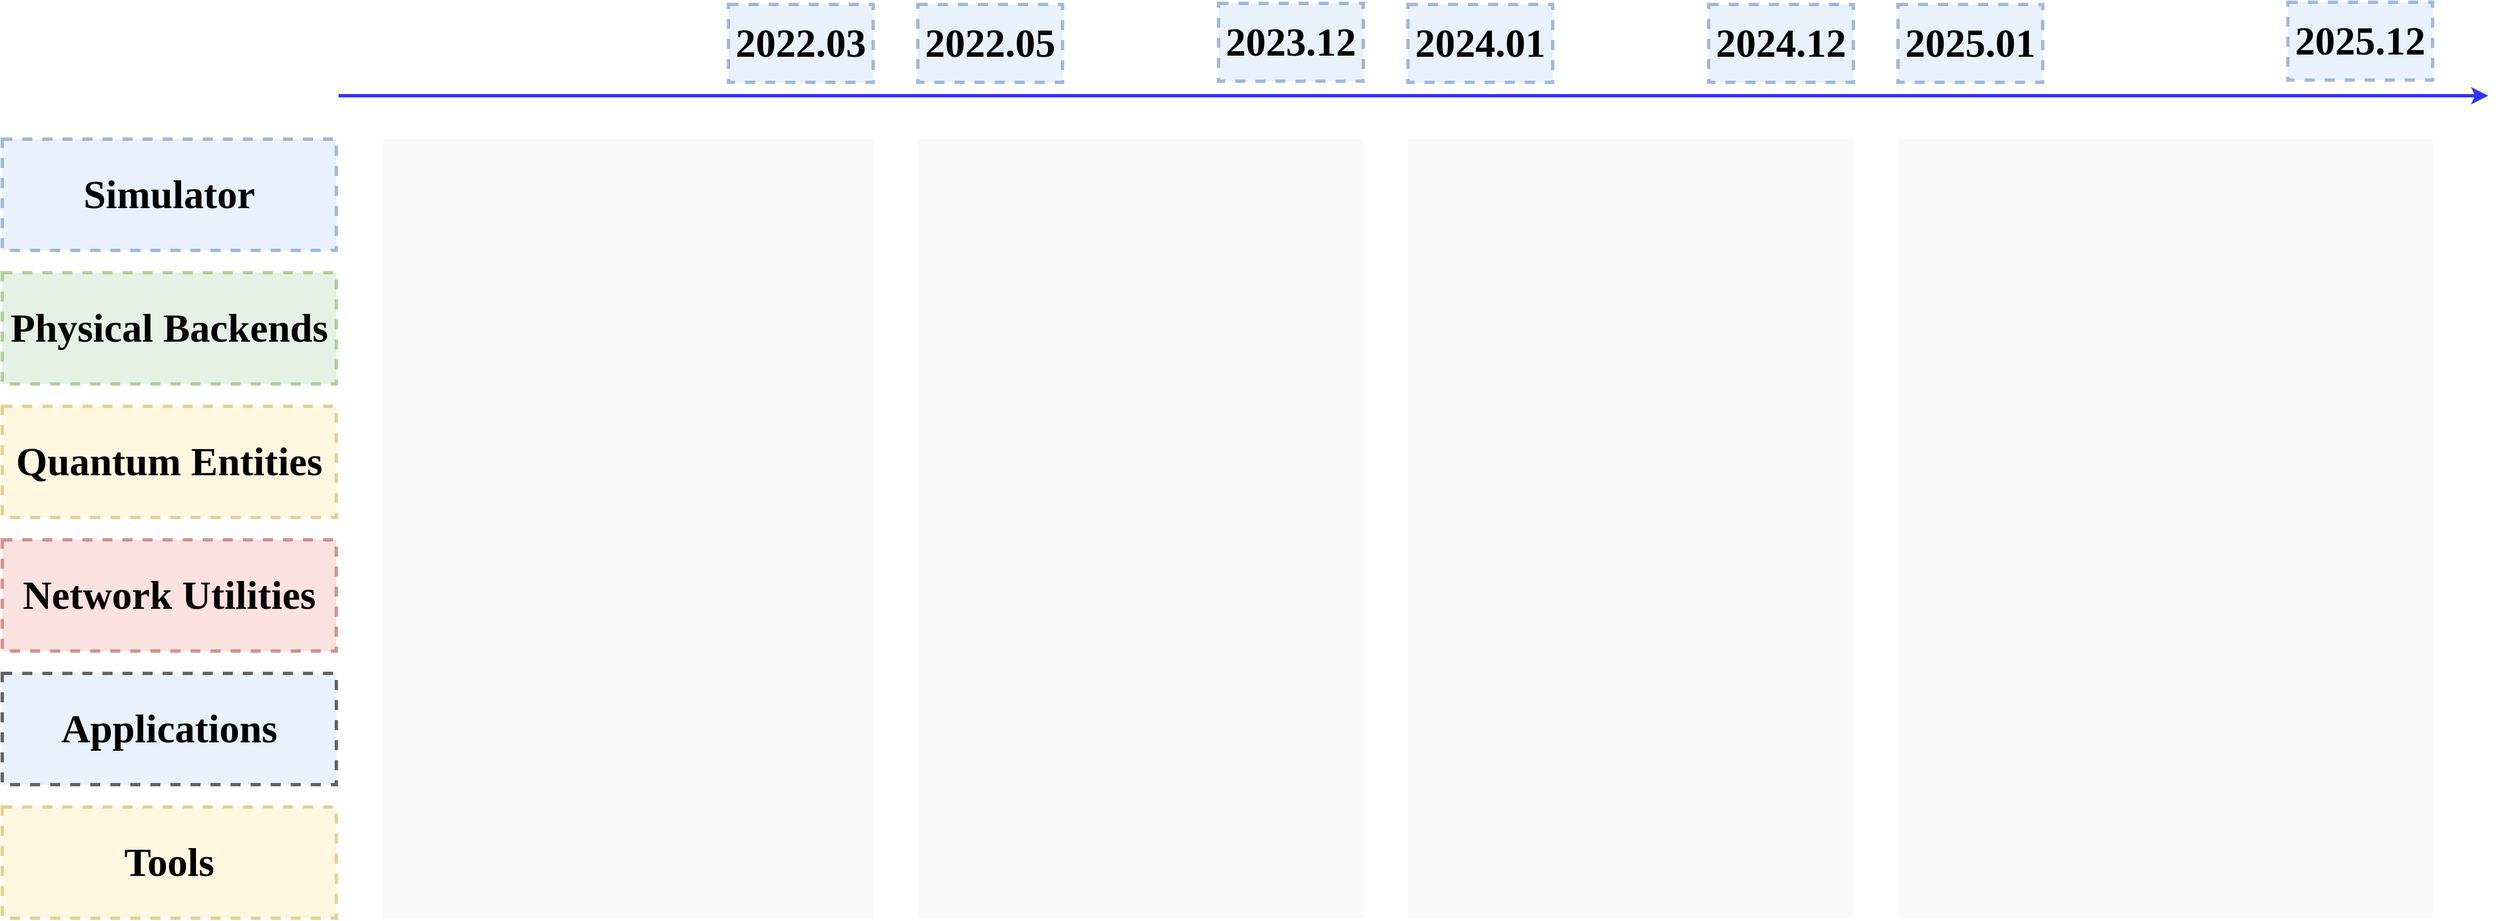 <mxfile version="25.0.3">
  <diagram name="Page-1" id="12e1b939-464a-85fe-373e-61e167be1490">
    <mxGraphModel dx="4057.5" dy="1240" grid="1" gridSize="10" guides="1" tooltips="1" connect="1" arrows="1" fold="1" page="1" pageScale="1.5" pageWidth="1169" pageHeight="826" background="none" math="0" shadow="0">
      <root>
        <mxCell id="0" />
        <mxCell id="1" parent="0" />
        <mxCell id="sJ7baZli-LUsm7lm-XYr-1" value="&lt;font style=&quot;font-size: 36px;&quot;&gt;Simulator&lt;/font&gt;" style="rounded=0;whiteSpace=wrap;html=1;fillColor=#dae8fc;strokeColor=#6c8ebf;opacity=60;labelPosition=center;verticalLabelPosition=middle;align=center;verticalAlign=middle;fontFamily=Times New Roman;fontSize=20;dashed=1;strokeWidth=3;fontStyle=1" parent="1" vertex="1">
          <mxGeometry x="-1102" y="279" width="300" height="100" as="geometry" />
        </mxCell>
        <mxCell id="sJ7baZli-LUsm7lm-XYr-2" value="" style="rounded=0;whiteSpace=wrap;html=1;fillColor=#f5f5f5;fontColor=#333333;strokeColor=none;gradientColor=none;opacity=60;labelPosition=center;verticalLabelPosition=middle;align=center;verticalAlign=middle;fontFamily=Times New Roman;fontSize=20;" parent="1" vertex="1">
          <mxGeometry x="-760" y="279" width="440" height="700" as="geometry" />
        </mxCell>
        <mxCell id="sJ7baZli-LUsm7lm-XYr-3" value="" style="rounded=0;whiteSpace=wrap;html=1;fillColor=#f5f5f5;fontColor=#333333;strokeColor=none;gradientColor=none;opacity=60;labelPosition=center;verticalLabelPosition=middle;align=center;verticalAlign=middle;fontFamily=Times New Roman;fontSize=20;" parent="1" vertex="1">
          <mxGeometry x="160" y="279" width="400" height="700" as="geometry" />
        </mxCell>
        <mxCell id="sJ7baZli-LUsm7lm-XYr-4" value="" style="rounded=0;whiteSpace=wrap;html=1;fillColor=#f5f5f5;fontColor=#333333;strokeColor=none;gradientColor=none;opacity=60;labelPosition=center;verticalLabelPosition=middle;align=center;verticalAlign=middle;fontFamily=Times New Roman;fontSize=20;" parent="1" vertex="1">
          <mxGeometry x="-280" y="279" width="400" height="700" as="geometry" />
        </mxCell>
        <mxCell id="9zjzxFCtPWCpPwQ-u-JS-1" value="" style="endArrow=classic;html=1;rounded=0;strokeColor=#3333FF;strokeWidth=3;" edge="1" parent="1">
          <mxGeometry width="50" height="50" relative="1" as="geometry">
            <mxPoint x="-800" y="240" as="sourcePoint" />
            <mxPoint x="1130" y="240" as="targetPoint" />
          </mxGeometry>
        </mxCell>
        <mxCell id="9zjzxFCtPWCpPwQ-u-JS-3" value="&lt;font style=&quot;font-size: 36px;&quot;&gt;Applications&lt;/font&gt;" style="rounded=0;whiteSpace=wrap;html=1;fillColor=#dae8fc;strokeColor=default;opacity=60;labelPosition=center;verticalLabelPosition=middle;align=center;verticalAlign=middle;fontFamily=Times New Roman;fontSize=20;dashed=1;strokeWidth=3;fontStyle=1" vertex="1" parent="1">
          <mxGeometry x="-1102" y="759" width="300" height="100" as="geometry" />
        </mxCell>
        <mxCell id="9zjzxFCtPWCpPwQ-u-JS-4" value="&lt;font style=&quot;font-size: 36px;&quot;&gt;Physical Backends&lt;/font&gt;" style="rounded=0;whiteSpace=wrap;html=1;fillColor=#d5e8d4;strokeColor=#82b366;opacity=60;labelPosition=center;verticalLabelPosition=middle;align=center;verticalAlign=middle;fontFamily=Times New Roman;fontSize=20;dashed=1;strokeWidth=3;fontStyle=1" vertex="1" parent="1">
          <mxGeometry x="-1102" y="399" width="300" height="100" as="geometry" />
        </mxCell>
        <mxCell id="9zjzxFCtPWCpPwQ-u-JS-5" value="&lt;font style=&quot;font-size: 36px;&quot;&gt;Quantum Entities&lt;/font&gt;" style="rounded=0;whiteSpace=wrap;html=1;fillColor=#fff2cc;strokeColor=#d6b656;opacity=60;labelPosition=center;verticalLabelPosition=middle;align=center;verticalAlign=middle;fontFamily=Times New Roman;fontSize=20;dashed=1;strokeWidth=3;fontStyle=1" vertex="1" parent="1">
          <mxGeometry x="-1102" y="519" width="300" height="100" as="geometry" />
        </mxCell>
        <mxCell id="9zjzxFCtPWCpPwQ-u-JS-6" value="&lt;font style=&quot;font-size: 36px;&quot;&gt;Network Utilities&lt;/font&gt;" style="rounded=0;whiteSpace=wrap;html=1;fillColor=#f8cecc;strokeColor=#b85450;opacity=60;labelPosition=center;verticalLabelPosition=middle;align=center;verticalAlign=middle;fontFamily=Times New Roman;fontSize=20;dashed=1;strokeWidth=3;fontStyle=1" vertex="1" parent="1">
          <mxGeometry x="-1102" y="639" width="300" height="100" as="geometry" />
        </mxCell>
        <mxCell id="9zjzxFCtPWCpPwQ-u-JS-7" value="&lt;font style=&quot;font-size: 36px;&quot;&gt;Tools&lt;/font&gt;" style="rounded=0;whiteSpace=wrap;html=1;fillColor=#fff2cc;strokeColor=#d6b656;opacity=60;labelPosition=center;verticalLabelPosition=middle;align=center;verticalAlign=middle;fontFamily=Times New Roman;fontSize=20;dashed=1;strokeWidth=3;fontStyle=1" vertex="1" parent="1">
          <mxGeometry x="-1102" y="879" width="300" height="100" as="geometry" />
        </mxCell>
        <mxCell id="9zjzxFCtPWCpPwQ-u-JS-9" value="" style="rounded=0;whiteSpace=wrap;html=1;fillColor=#f5f5f5;fontColor=#333333;strokeColor=none;gradientColor=none;opacity=60;labelPosition=center;verticalLabelPosition=middle;align=center;verticalAlign=middle;fontFamily=Times New Roman;fontSize=20;" vertex="1" parent="1">
          <mxGeometry x="600" y="279" width="480" height="700" as="geometry" />
        </mxCell>
        <mxCell id="9zjzxFCtPWCpPwQ-u-JS-10" value="&lt;span style=&quot;font-size: 36px;&quot;&gt;2022.03&lt;/span&gt;" style="rounded=0;whiteSpace=wrap;html=1;fillColor=#dae8fc;strokeColor=#6c8ebf;opacity=60;labelPosition=center;verticalLabelPosition=middle;align=center;verticalAlign=middle;fontFamily=Times New Roman;fontSize=20;dashed=1;strokeWidth=3;fontStyle=1" vertex="1" parent="1">
          <mxGeometry x="-450" y="158" width="130" height="70" as="geometry" />
        </mxCell>
        <mxCell id="9zjzxFCtPWCpPwQ-u-JS-11" value="&lt;span style=&quot;font-size: 36px;&quot;&gt;2022.05&lt;/span&gt;" style="rounded=0;whiteSpace=wrap;html=1;fillColor=#dae8fc;strokeColor=#6c8ebf;opacity=60;labelPosition=center;verticalLabelPosition=middle;align=center;verticalAlign=middle;fontFamily=Times New Roman;fontSize=20;dashed=1;strokeWidth=3;fontStyle=1" vertex="1" parent="1">
          <mxGeometry x="-280" y="158" width="130" height="70" as="geometry" />
        </mxCell>
        <mxCell id="9zjzxFCtPWCpPwQ-u-JS-12" value="&lt;span style=&quot;font-size: 36px;&quot;&gt;2024.01&lt;/span&gt;" style="rounded=0;whiteSpace=wrap;html=1;fillColor=#dae8fc;strokeColor=#6c8ebf;opacity=60;labelPosition=center;verticalLabelPosition=middle;align=center;verticalAlign=middle;fontFamily=Times New Roman;fontSize=20;dashed=1;strokeWidth=3;fontStyle=1" vertex="1" parent="1">
          <mxGeometry x="160" y="158" width="130" height="70" as="geometry" />
        </mxCell>
        <mxCell id="9zjzxFCtPWCpPwQ-u-JS-13" value="&lt;span style=&quot;font-size: 36px;&quot;&gt;2023.12&lt;/span&gt;" style="rounded=0;whiteSpace=wrap;html=1;fillColor=#dae8fc;strokeColor=#6c8ebf;opacity=60;labelPosition=center;verticalLabelPosition=middle;align=center;verticalAlign=middle;fontFamily=Times New Roman;fontSize=20;dashed=1;strokeWidth=3;fontStyle=1" vertex="1" parent="1">
          <mxGeometry x="-10" y="157" width="130" height="70" as="geometry" />
        </mxCell>
        <mxCell id="9zjzxFCtPWCpPwQ-u-JS-14" value="&lt;span style=&quot;font-size: 36px;&quot;&gt;2024.12&lt;/span&gt;" style="rounded=0;whiteSpace=wrap;html=1;fillColor=#dae8fc;strokeColor=#6c8ebf;opacity=60;labelPosition=center;verticalLabelPosition=middle;align=center;verticalAlign=middle;fontFamily=Times New Roman;fontSize=20;dashed=1;strokeWidth=3;fontStyle=1" vertex="1" parent="1">
          <mxGeometry x="430" y="158" width="130" height="70" as="geometry" />
        </mxCell>
        <mxCell id="9zjzxFCtPWCpPwQ-u-JS-15" value="&lt;span style=&quot;font-size: 36px;&quot;&gt;2025.01&lt;/span&gt;" style="rounded=0;whiteSpace=wrap;html=1;fillColor=#dae8fc;strokeColor=#6c8ebf;opacity=60;labelPosition=center;verticalLabelPosition=middle;align=center;verticalAlign=middle;fontFamily=Times New Roman;fontSize=20;dashed=1;strokeWidth=3;fontStyle=1" vertex="1" parent="1">
          <mxGeometry x="600" y="158" width="130" height="70" as="geometry" />
        </mxCell>
        <mxCell id="9zjzxFCtPWCpPwQ-u-JS-16" value="&lt;span style=&quot;font-size: 36px;&quot;&gt;2025.12&lt;/span&gt;" style="rounded=0;whiteSpace=wrap;html=1;fillColor=#dae8fc;strokeColor=#6c8ebf;opacity=60;labelPosition=center;verticalLabelPosition=middle;align=center;verticalAlign=middle;fontFamily=Times New Roman;fontSize=20;dashed=1;strokeWidth=3;fontStyle=1" vertex="1" parent="1">
          <mxGeometry x="950" y="156" width="130" height="70" as="geometry" />
        </mxCell>
      </root>
    </mxGraphModel>
  </diagram>
</mxfile>
